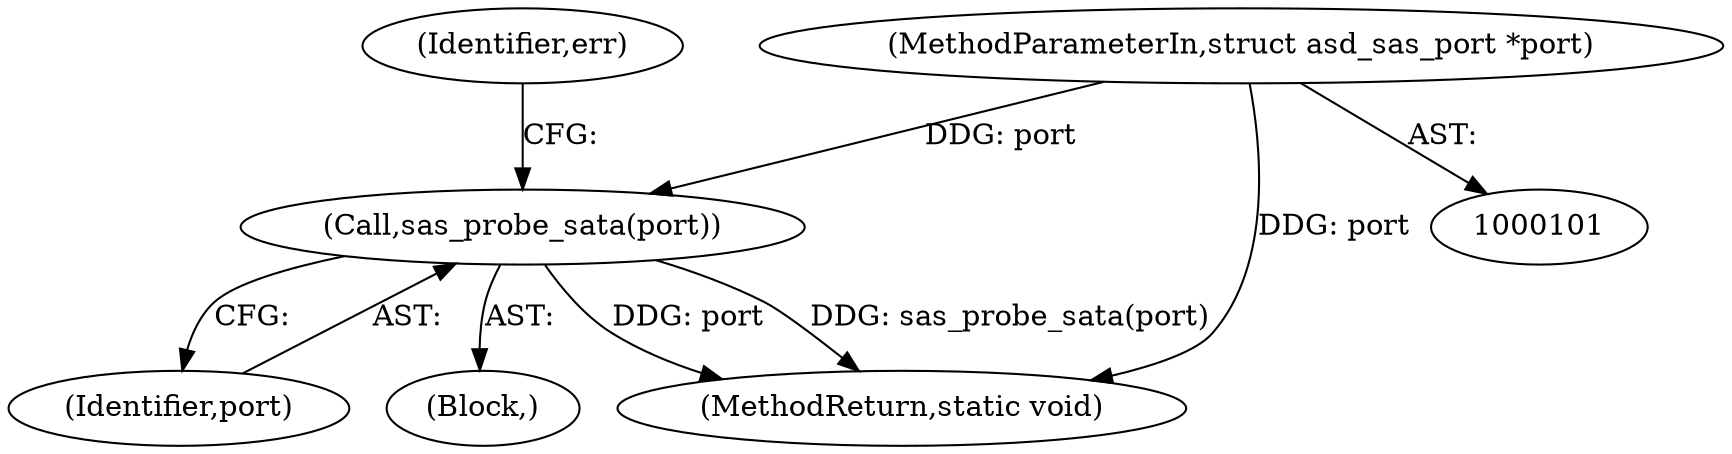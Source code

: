 digraph "0_linux_0558f33c06bb910e2879e355192227a8e8f0219d_4@pointer" {
"1000126" [label="(Call,sas_probe_sata(port))"];
"1000102" [label="(MethodParameterIn,struct asd_sas_port *port)"];
"1000127" [label="(Identifier,port)"];
"1000103" [label="(Block,)"];
"1000126" [label="(Call,sas_probe_sata(port))"];
"1000102" [label="(MethodParameterIn,struct asd_sas_port *port)"];
"1000148" [label="(MethodReturn,static void)"];
"1000131" [label="(Identifier,err)"];
"1000126" -> "1000103"  [label="AST: "];
"1000126" -> "1000127"  [label="CFG: "];
"1000127" -> "1000126"  [label="AST: "];
"1000131" -> "1000126"  [label="CFG: "];
"1000126" -> "1000148"  [label="DDG: port"];
"1000126" -> "1000148"  [label="DDG: sas_probe_sata(port)"];
"1000102" -> "1000126"  [label="DDG: port"];
"1000102" -> "1000101"  [label="AST: "];
"1000102" -> "1000148"  [label="DDG: port"];
}
